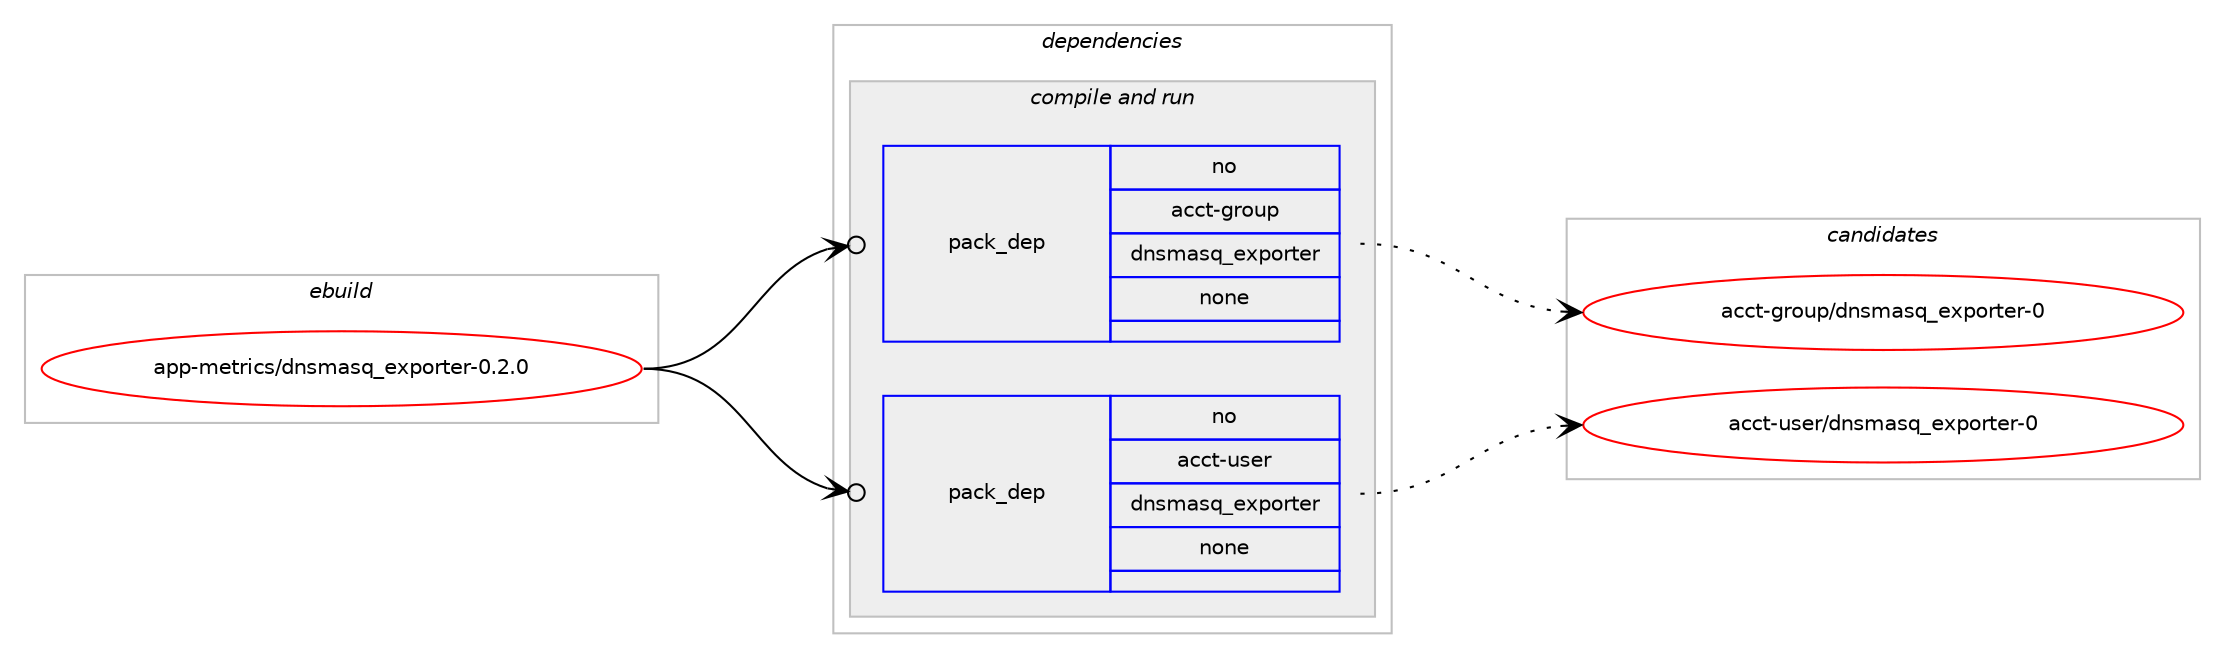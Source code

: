 digraph prolog {

# *************
# Graph options
# *************

newrank=true;
concentrate=true;
compound=true;
graph [rankdir=LR,fontname=Helvetica,fontsize=10,ranksep=1.5];#, ranksep=2.5, nodesep=0.2];
edge  [arrowhead=vee];
node  [fontname=Helvetica,fontsize=10];

# **********
# The ebuild
# **********

subgraph cluster_leftcol {
color=gray;
rank=same;
label=<<i>ebuild</i>>;
id [label="app-metrics/dnsmasq_exporter-0.2.0", color=red, width=4, href="../app-metrics/dnsmasq_exporter-0.2.0.svg"];
}

# ****************
# The dependencies
# ****************

subgraph cluster_midcol {
color=gray;
label=<<i>dependencies</i>>;
subgraph cluster_compile {
fillcolor="#eeeeee";
style=filled;
label=<<i>compile</i>>;
}
subgraph cluster_compileandrun {
fillcolor="#eeeeee";
style=filled;
label=<<i>compile and run</i>>;
subgraph pack369677 {
dependency497520 [label=<<TABLE BORDER="0" CELLBORDER="1" CELLSPACING="0" CELLPADDING="4" WIDTH="220"><TR><TD ROWSPAN="6" CELLPADDING="30">pack_dep</TD></TR><TR><TD WIDTH="110">no</TD></TR><TR><TD>acct-group</TD></TR><TR><TD>dnsmasq_exporter</TD></TR><TR><TD>none</TD></TR><TR><TD></TD></TR></TABLE>>, shape=none, color=blue];
}
id:e -> dependency497520:w [weight=20,style="solid",arrowhead="odotvee"];
subgraph pack369678 {
dependency497521 [label=<<TABLE BORDER="0" CELLBORDER="1" CELLSPACING="0" CELLPADDING="4" WIDTH="220"><TR><TD ROWSPAN="6" CELLPADDING="30">pack_dep</TD></TR><TR><TD WIDTH="110">no</TD></TR><TR><TD>acct-user</TD></TR><TR><TD>dnsmasq_exporter</TD></TR><TR><TD>none</TD></TR><TR><TD></TD></TR></TABLE>>, shape=none, color=blue];
}
id:e -> dependency497521:w [weight=20,style="solid",arrowhead="odotvee"];
}
subgraph cluster_run {
fillcolor="#eeeeee";
style=filled;
label=<<i>run</i>>;
}
}

# **************
# The candidates
# **************

subgraph cluster_choices {
rank=same;
color=gray;
label=<<i>candidates</i>>;

subgraph choice369677 {
color=black;
nodesep=1;
choice979999116451031141111171124710011011510997115113951011201121111141161011144548 [label="acct-group/dnsmasq_exporter-0", color=red, width=4,href="../acct-group/dnsmasq_exporter-0.svg"];
dependency497520:e -> choice979999116451031141111171124710011011510997115113951011201121111141161011144548:w [style=dotted,weight="100"];
}
subgraph choice369678 {
color=black;
nodesep=1;
choice979999116451171151011144710011011510997115113951011201121111141161011144548 [label="acct-user/dnsmasq_exporter-0", color=red, width=4,href="../acct-user/dnsmasq_exporter-0.svg"];
dependency497521:e -> choice979999116451171151011144710011011510997115113951011201121111141161011144548:w [style=dotted,weight="100"];
}
}

}
